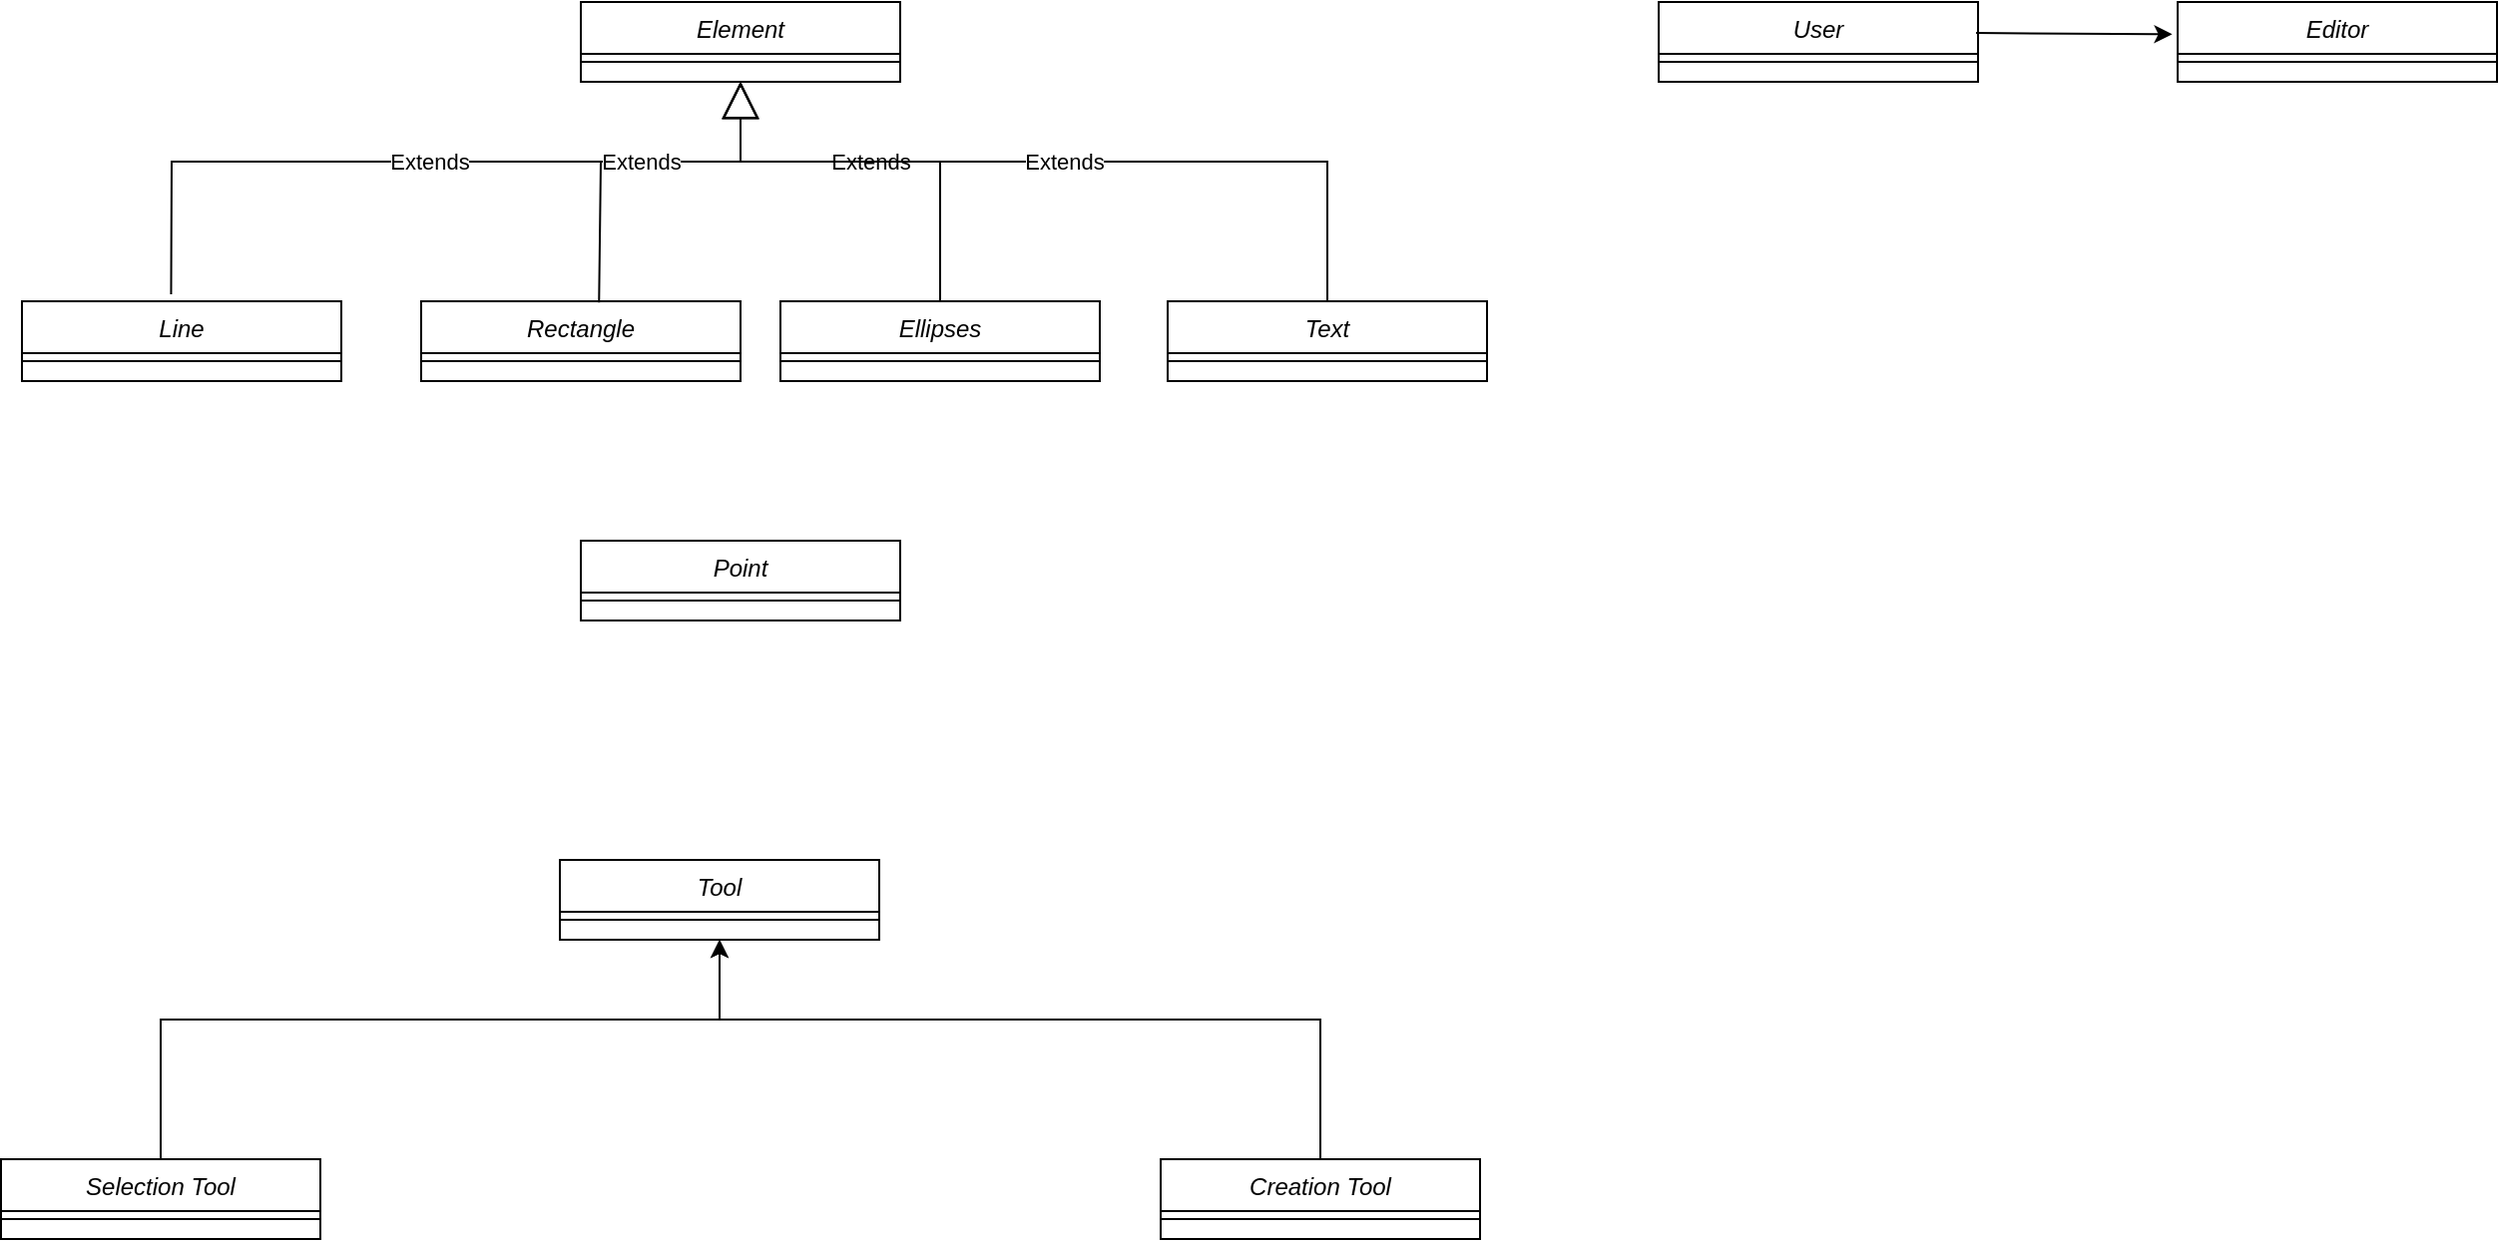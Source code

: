 <mxfile version="22.0.8" type="github">
  <diagram id="C5RBs43oDa-KdzZeNtuy" name="Page-1">
    <mxGraphModel dx="1816" dy="517" grid="1" gridSize="10" guides="1" tooltips="1" connect="1" arrows="1" fold="1" page="1" pageScale="1" pageWidth="827" pageHeight="1169" math="0" shadow="0">
      <root>
        <mxCell id="WIyWlLk6GJQsqaUBKTNV-0" />
        <mxCell id="WIyWlLk6GJQsqaUBKTNV-1" parent="WIyWlLk6GJQsqaUBKTNV-0" />
        <mxCell id="zkfFHV4jXpPFQw0GAbJ--0" value="User" style="swimlane;fontStyle=2;align=center;verticalAlign=top;childLayout=stackLayout;horizontal=1;startSize=26;horizontalStack=0;resizeParent=1;resizeLast=0;collapsible=1;marginBottom=0;rounded=0;shadow=0;strokeWidth=1;" parent="WIyWlLk6GJQsqaUBKTNV-1" vertex="1">
          <mxGeometry x="210" y="120" width="160" height="40" as="geometry">
            <mxRectangle x="230" y="140" width="160" height="26" as="alternateBounds" />
          </mxGeometry>
        </mxCell>
        <mxCell id="zkfFHV4jXpPFQw0GAbJ--4" value="" style="line;html=1;strokeWidth=1;align=left;verticalAlign=middle;spacingTop=-1;spacingLeft=3;spacingRight=3;rotatable=0;labelPosition=right;points=[];portConstraint=eastwest;" parent="zkfFHV4jXpPFQw0GAbJ--0" vertex="1">
          <mxGeometry y="26" width="160" height="8" as="geometry" />
        </mxCell>
        <mxCell id="ds8pIDIFLKpDr9yh_afj-0" value="Editor" style="swimlane;fontStyle=2;align=center;verticalAlign=top;childLayout=stackLayout;horizontal=1;startSize=26;horizontalStack=0;resizeParent=1;resizeLast=0;collapsible=1;marginBottom=0;rounded=0;shadow=0;strokeWidth=1;" vertex="1" parent="WIyWlLk6GJQsqaUBKTNV-1">
          <mxGeometry x="470" y="120" width="160" height="40" as="geometry">
            <mxRectangle x="230" y="140" width="160" height="26" as="alternateBounds" />
          </mxGeometry>
        </mxCell>
        <mxCell id="ds8pIDIFLKpDr9yh_afj-1" value="" style="line;html=1;strokeWidth=1;align=left;verticalAlign=middle;spacingTop=-1;spacingLeft=3;spacingRight=3;rotatable=0;labelPosition=right;points=[];portConstraint=eastwest;" vertex="1" parent="ds8pIDIFLKpDr9yh_afj-0">
          <mxGeometry y="26" width="160" height="8" as="geometry" />
        </mxCell>
        <mxCell id="ds8pIDIFLKpDr9yh_afj-3" value="" style="endArrow=classic;html=1;rounded=0;entryX=-0.017;entryY=0.404;entryDx=0;entryDy=0;entryPerimeter=0;exitX=0.994;exitY=0.389;exitDx=0;exitDy=0;exitPerimeter=0;" edge="1" parent="WIyWlLk6GJQsqaUBKTNV-1" source="zkfFHV4jXpPFQw0GAbJ--0" target="ds8pIDIFLKpDr9yh_afj-0">
          <mxGeometry width="50" height="50" relative="1" as="geometry">
            <mxPoint x="320" y="320" as="sourcePoint" />
            <mxPoint x="370" y="270" as="targetPoint" />
          </mxGeometry>
        </mxCell>
        <mxCell id="ds8pIDIFLKpDr9yh_afj-4" value="Element" style="swimlane;fontStyle=2;align=center;verticalAlign=top;childLayout=stackLayout;horizontal=1;startSize=26;horizontalStack=0;resizeParent=1;resizeLast=0;collapsible=1;marginBottom=0;rounded=0;shadow=0;strokeWidth=1;" vertex="1" parent="WIyWlLk6GJQsqaUBKTNV-1">
          <mxGeometry x="-330" y="120" width="160" height="40" as="geometry">
            <mxRectangle x="230" y="140" width="160" height="26" as="alternateBounds" />
          </mxGeometry>
        </mxCell>
        <mxCell id="ds8pIDIFLKpDr9yh_afj-5" value="" style="line;html=1;strokeWidth=1;align=left;verticalAlign=middle;spacingTop=-1;spacingLeft=3;spacingRight=3;rotatable=0;labelPosition=right;points=[];portConstraint=eastwest;" vertex="1" parent="ds8pIDIFLKpDr9yh_afj-4">
          <mxGeometry y="26" width="160" height="8" as="geometry" />
        </mxCell>
        <mxCell id="ds8pIDIFLKpDr9yh_afj-6" value="Rectangle" style="swimlane;fontStyle=2;align=center;verticalAlign=top;childLayout=stackLayout;horizontal=1;startSize=26;horizontalStack=0;resizeParent=1;resizeLast=0;collapsible=1;marginBottom=0;rounded=0;shadow=0;strokeWidth=1;" vertex="1" parent="WIyWlLk6GJQsqaUBKTNV-1">
          <mxGeometry x="-410" y="270" width="160" height="40" as="geometry">
            <mxRectangle x="230" y="140" width="160" height="26" as="alternateBounds" />
          </mxGeometry>
        </mxCell>
        <mxCell id="ds8pIDIFLKpDr9yh_afj-7" value="" style="line;html=1;strokeWidth=1;align=left;verticalAlign=middle;spacingTop=-1;spacingLeft=3;spacingRight=3;rotatable=0;labelPosition=right;points=[];portConstraint=eastwest;" vertex="1" parent="ds8pIDIFLKpDr9yh_afj-6">
          <mxGeometry y="26" width="160" height="8" as="geometry" />
        </mxCell>
        <mxCell id="ds8pIDIFLKpDr9yh_afj-8" value="Ellipses" style="swimlane;fontStyle=2;align=center;verticalAlign=top;childLayout=stackLayout;horizontal=1;startSize=26;horizontalStack=0;resizeParent=1;resizeLast=0;collapsible=1;marginBottom=0;rounded=0;shadow=0;strokeWidth=1;" vertex="1" parent="WIyWlLk6GJQsqaUBKTNV-1">
          <mxGeometry x="-230" y="270" width="160" height="40" as="geometry">
            <mxRectangle x="230" y="140" width="160" height="26" as="alternateBounds" />
          </mxGeometry>
        </mxCell>
        <mxCell id="ds8pIDIFLKpDr9yh_afj-9" value="" style="line;html=1;strokeWidth=1;align=left;verticalAlign=middle;spacingTop=-1;spacingLeft=3;spacingRight=3;rotatable=0;labelPosition=right;points=[];portConstraint=eastwest;" vertex="1" parent="ds8pIDIFLKpDr9yh_afj-8">
          <mxGeometry y="26" width="160" height="8" as="geometry" />
        </mxCell>
        <mxCell id="ds8pIDIFLKpDr9yh_afj-10" value="Text" style="swimlane;fontStyle=2;align=center;verticalAlign=top;childLayout=stackLayout;horizontal=1;startSize=26;horizontalStack=0;resizeParent=1;resizeLast=0;collapsible=1;marginBottom=0;rounded=0;shadow=0;strokeWidth=1;" vertex="1" parent="WIyWlLk6GJQsqaUBKTNV-1">
          <mxGeometry x="-36" y="270" width="160" height="40" as="geometry">
            <mxRectangle x="230" y="140" width="160" height="26" as="alternateBounds" />
          </mxGeometry>
        </mxCell>
        <mxCell id="ds8pIDIFLKpDr9yh_afj-11" value="" style="line;html=1;strokeWidth=1;align=left;verticalAlign=middle;spacingTop=-1;spacingLeft=3;spacingRight=3;rotatable=0;labelPosition=right;points=[];portConstraint=eastwest;" vertex="1" parent="ds8pIDIFLKpDr9yh_afj-10">
          <mxGeometry y="26" width="160" height="8" as="geometry" />
        </mxCell>
        <mxCell id="ds8pIDIFLKpDr9yh_afj-13" value="Line" style="swimlane;fontStyle=2;align=center;verticalAlign=top;childLayout=stackLayout;horizontal=1;startSize=26;horizontalStack=0;resizeParent=1;resizeLast=0;collapsible=1;marginBottom=0;rounded=0;shadow=0;strokeWidth=1;" vertex="1" parent="WIyWlLk6GJQsqaUBKTNV-1">
          <mxGeometry x="-610" y="270" width="160" height="40" as="geometry">
            <mxRectangle x="230" y="140" width="160" height="26" as="alternateBounds" />
          </mxGeometry>
        </mxCell>
        <mxCell id="ds8pIDIFLKpDr9yh_afj-14" value="" style="line;html=1;strokeWidth=1;align=left;verticalAlign=middle;spacingTop=-1;spacingLeft=3;spacingRight=3;rotatable=0;labelPosition=right;points=[];portConstraint=eastwest;" vertex="1" parent="ds8pIDIFLKpDr9yh_afj-13">
          <mxGeometry y="26" width="160" height="8" as="geometry" />
        </mxCell>
        <mxCell id="ds8pIDIFLKpDr9yh_afj-24" value="Tool" style="swimlane;fontStyle=2;align=center;verticalAlign=top;childLayout=stackLayout;horizontal=1;startSize=26;horizontalStack=0;resizeParent=1;resizeLast=0;collapsible=1;marginBottom=0;rounded=0;shadow=0;strokeWidth=1;" vertex="1" parent="WIyWlLk6GJQsqaUBKTNV-1">
          <mxGeometry x="-340.5" y="550" width="160" height="40" as="geometry">
            <mxRectangle x="230" y="140" width="160" height="26" as="alternateBounds" />
          </mxGeometry>
        </mxCell>
        <mxCell id="ds8pIDIFLKpDr9yh_afj-25" value="" style="line;html=1;strokeWidth=1;align=left;verticalAlign=middle;spacingTop=-1;spacingLeft=3;spacingRight=3;rotatable=0;labelPosition=right;points=[];portConstraint=eastwest;" vertex="1" parent="ds8pIDIFLKpDr9yh_afj-24">
          <mxGeometry y="26" width="160" height="8" as="geometry" />
        </mxCell>
        <mxCell id="ds8pIDIFLKpDr9yh_afj-26" style="edgeStyle=orthogonalEdgeStyle;rounded=0;orthogonalLoop=1;jettySize=auto;html=1;entryX=0.5;entryY=1;entryDx=0;entryDy=0;" edge="1" parent="WIyWlLk6GJQsqaUBKTNV-1" source="ds8pIDIFLKpDr9yh_afj-27" target="ds8pIDIFLKpDr9yh_afj-24">
          <mxGeometry relative="1" as="geometry">
            <Array as="points">
              <mxPoint x="40.5" y="630" />
              <mxPoint x="-260.5" y="630" />
            </Array>
          </mxGeometry>
        </mxCell>
        <mxCell id="ds8pIDIFLKpDr9yh_afj-27" value="Creation Tool&#xa;" style="swimlane;fontStyle=2;align=center;verticalAlign=top;childLayout=stackLayout;horizontal=1;startSize=26;horizontalStack=0;resizeParent=1;resizeLast=0;collapsible=1;marginBottom=0;rounded=0;shadow=0;strokeWidth=1;" vertex="1" parent="WIyWlLk6GJQsqaUBKTNV-1">
          <mxGeometry x="-39.5" y="700" width="160" height="40" as="geometry">
            <mxRectangle x="230" y="140" width="160" height="26" as="alternateBounds" />
          </mxGeometry>
        </mxCell>
        <mxCell id="ds8pIDIFLKpDr9yh_afj-28" value="" style="line;html=1;strokeWidth=1;align=left;verticalAlign=middle;spacingTop=-1;spacingLeft=3;spacingRight=3;rotatable=0;labelPosition=right;points=[];portConstraint=eastwest;" vertex="1" parent="ds8pIDIFLKpDr9yh_afj-27">
          <mxGeometry y="26" width="160" height="8" as="geometry" />
        </mxCell>
        <mxCell id="ds8pIDIFLKpDr9yh_afj-35" style="edgeStyle=orthogonalEdgeStyle;rounded=0;orthogonalLoop=1;jettySize=auto;html=1;entryX=0.5;entryY=1;entryDx=0;entryDy=0;" edge="1" parent="WIyWlLk6GJQsqaUBKTNV-1" source="ds8pIDIFLKpDr9yh_afj-36" target="ds8pIDIFLKpDr9yh_afj-24">
          <mxGeometry relative="1" as="geometry">
            <Array as="points">
              <mxPoint x="-540.5" y="630" />
              <mxPoint x="-260.5" y="630" />
            </Array>
          </mxGeometry>
        </mxCell>
        <mxCell id="ds8pIDIFLKpDr9yh_afj-36" value="Selection Tool" style="swimlane;fontStyle=2;align=center;verticalAlign=top;childLayout=stackLayout;horizontal=1;startSize=26;horizontalStack=0;resizeParent=1;resizeLast=0;collapsible=1;marginBottom=0;rounded=0;shadow=0;strokeWidth=1;" vertex="1" parent="WIyWlLk6GJQsqaUBKTNV-1">
          <mxGeometry x="-620.5" y="700" width="160" height="40" as="geometry">
            <mxRectangle x="230" y="140" width="160" height="26" as="alternateBounds" />
          </mxGeometry>
        </mxCell>
        <mxCell id="ds8pIDIFLKpDr9yh_afj-37" value="" style="line;html=1;strokeWidth=1;align=left;verticalAlign=middle;spacingTop=-1;spacingLeft=3;spacingRight=3;rotatable=0;labelPosition=right;points=[];portConstraint=eastwest;" vertex="1" parent="ds8pIDIFLKpDr9yh_afj-36">
          <mxGeometry y="26" width="160" height="8" as="geometry" />
        </mxCell>
        <mxCell id="ds8pIDIFLKpDr9yh_afj-38" value="Point" style="swimlane;fontStyle=2;align=center;verticalAlign=top;childLayout=stackLayout;horizontal=1;startSize=26;horizontalStack=0;resizeParent=1;resizeLast=0;collapsible=1;marginBottom=0;rounded=0;shadow=0;strokeWidth=1;" vertex="1" parent="WIyWlLk6GJQsqaUBKTNV-1">
          <mxGeometry x="-330" y="390" width="160" height="40" as="geometry">
            <mxRectangle x="230" y="140" width="160" height="26" as="alternateBounds" />
          </mxGeometry>
        </mxCell>
        <mxCell id="ds8pIDIFLKpDr9yh_afj-39" value="" style="line;html=1;strokeWidth=1;align=left;verticalAlign=middle;spacingTop=-1;spacingLeft=3;spacingRight=3;rotatable=0;labelPosition=right;points=[];portConstraint=eastwest;" vertex="1" parent="ds8pIDIFLKpDr9yh_afj-38">
          <mxGeometry y="26" width="160" height="8" as="geometry" />
        </mxCell>
        <mxCell id="ds8pIDIFLKpDr9yh_afj-49" value="Extends" style="endArrow=block;endSize=16;endFill=0;html=1;rounded=0;entryX=0.5;entryY=1;entryDx=0;entryDy=0;exitX=0.467;exitY=-0.089;exitDx=0;exitDy=0;exitPerimeter=0;" edge="1" parent="WIyWlLk6GJQsqaUBKTNV-1" source="ds8pIDIFLKpDr9yh_afj-13" target="ds8pIDIFLKpDr9yh_afj-4">
          <mxGeometry width="160" relative="1" as="geometry">
            <mxPoint x="-390" y="210" as="sourcePoint" />
            <mxPoint x="-230" y="210" as="targetPoint" />
            <Array as="points">
              <mxPoint x="-535" y="200" />
              <mxPoint x="-390" y="200" />
              <mxPoint x="-250" y="200" />
            </Array>
          </mxGeometry>
        </mxCell>
        <mxCell id="ds8pIDIFLKpDr9yh_afj-50" value="Extends" style="endArrow=block;endSize=16;endFill=0;html=1;rounded=0;entryX=0.5;entryY=1;entryDx=0;entryDy=0;exitX=0.557;exitY=0.015;exitDx=0;exitDy=0;exitPerimeter=0;" edge="1" parent="WIyWlLk6GJQsqaUBKTNV-1" source="ds8pIDIFLKpDr9yh_afj-6" target="ds8pIDIFLKpDr9yh_afj-4">
          <mxGeometry width="160" relative="1" as="geometry">
            <mxPoint x="-525" y="276" as="sourcePoint" />
            <mxPoint x="-240" y="170" as="targetPoint" />
            <Array as="points">
              <mxPoint x="-320" y="200" />
              <mxPoint x="-290" y="200" />
              <mxPoint x="-250" y="200" />
            </Array>
          </mxGeometry>
        </mxCell>
        <mxCell id="ds8pIDIFLKpDr9yh_afj-51" value="Extends" style="endArrow=block;endSize=16;endFill=0;html=1;rounded=0;entryX=0.5;entryY=1;entryDx=0;entryDy=0;exitX=0.5;exitY=0;exitDx=0;exitDy=0;" edge="1" parent="WIyWlLk6GJQsqaUBKTNV-1" source="ds8pIDIFLKpDr9yh_afj-8" target="ds8pIDIFLKpDr9yh_afj-4">
          <mxGeometry width="160" relative="1" as="geometry">
            <mxPoint x="-220" y="230" as="sourcePoint" />
            <mxPoint x="-60" y="230" as="targetPoint" />
            <Array as="points">
              <mxPoint x="-150" y="200" />
              <mxPoint x="-250" y="200" />
            </Array>
          </mxGeometry>
        </mxCell>
        <mxCell id="ds8pIDIFLKpDr9yh_afj-52" value="Extends" style="endArrow=block;endSize=16;endFill=0;html=1;rounded=0;exitX=0.5;exitY=0;exitDx=0;exitDy=0;" edge="1" parent="WIyWlLk6GJQsqaUBKTNV-1" source="ds8pIDIFLKpDr9yh_afj-10">
          <mxGeometry width="160" relative="1" as="geometry">
            <mxPoint x="-90" y="200" as="sourcePoint" />
            <mxPoint x="-250" y="160" as="targetPoint" />
            <Array as="points">
              <mxPoint x="44" y="200" />
              <mxPoint x="-250" y="200" />
            </Array>
          </mxGeometry>
        </mxCell>
      </root>
    </mxGraphModel>
  </diagram>
</mxfile>
